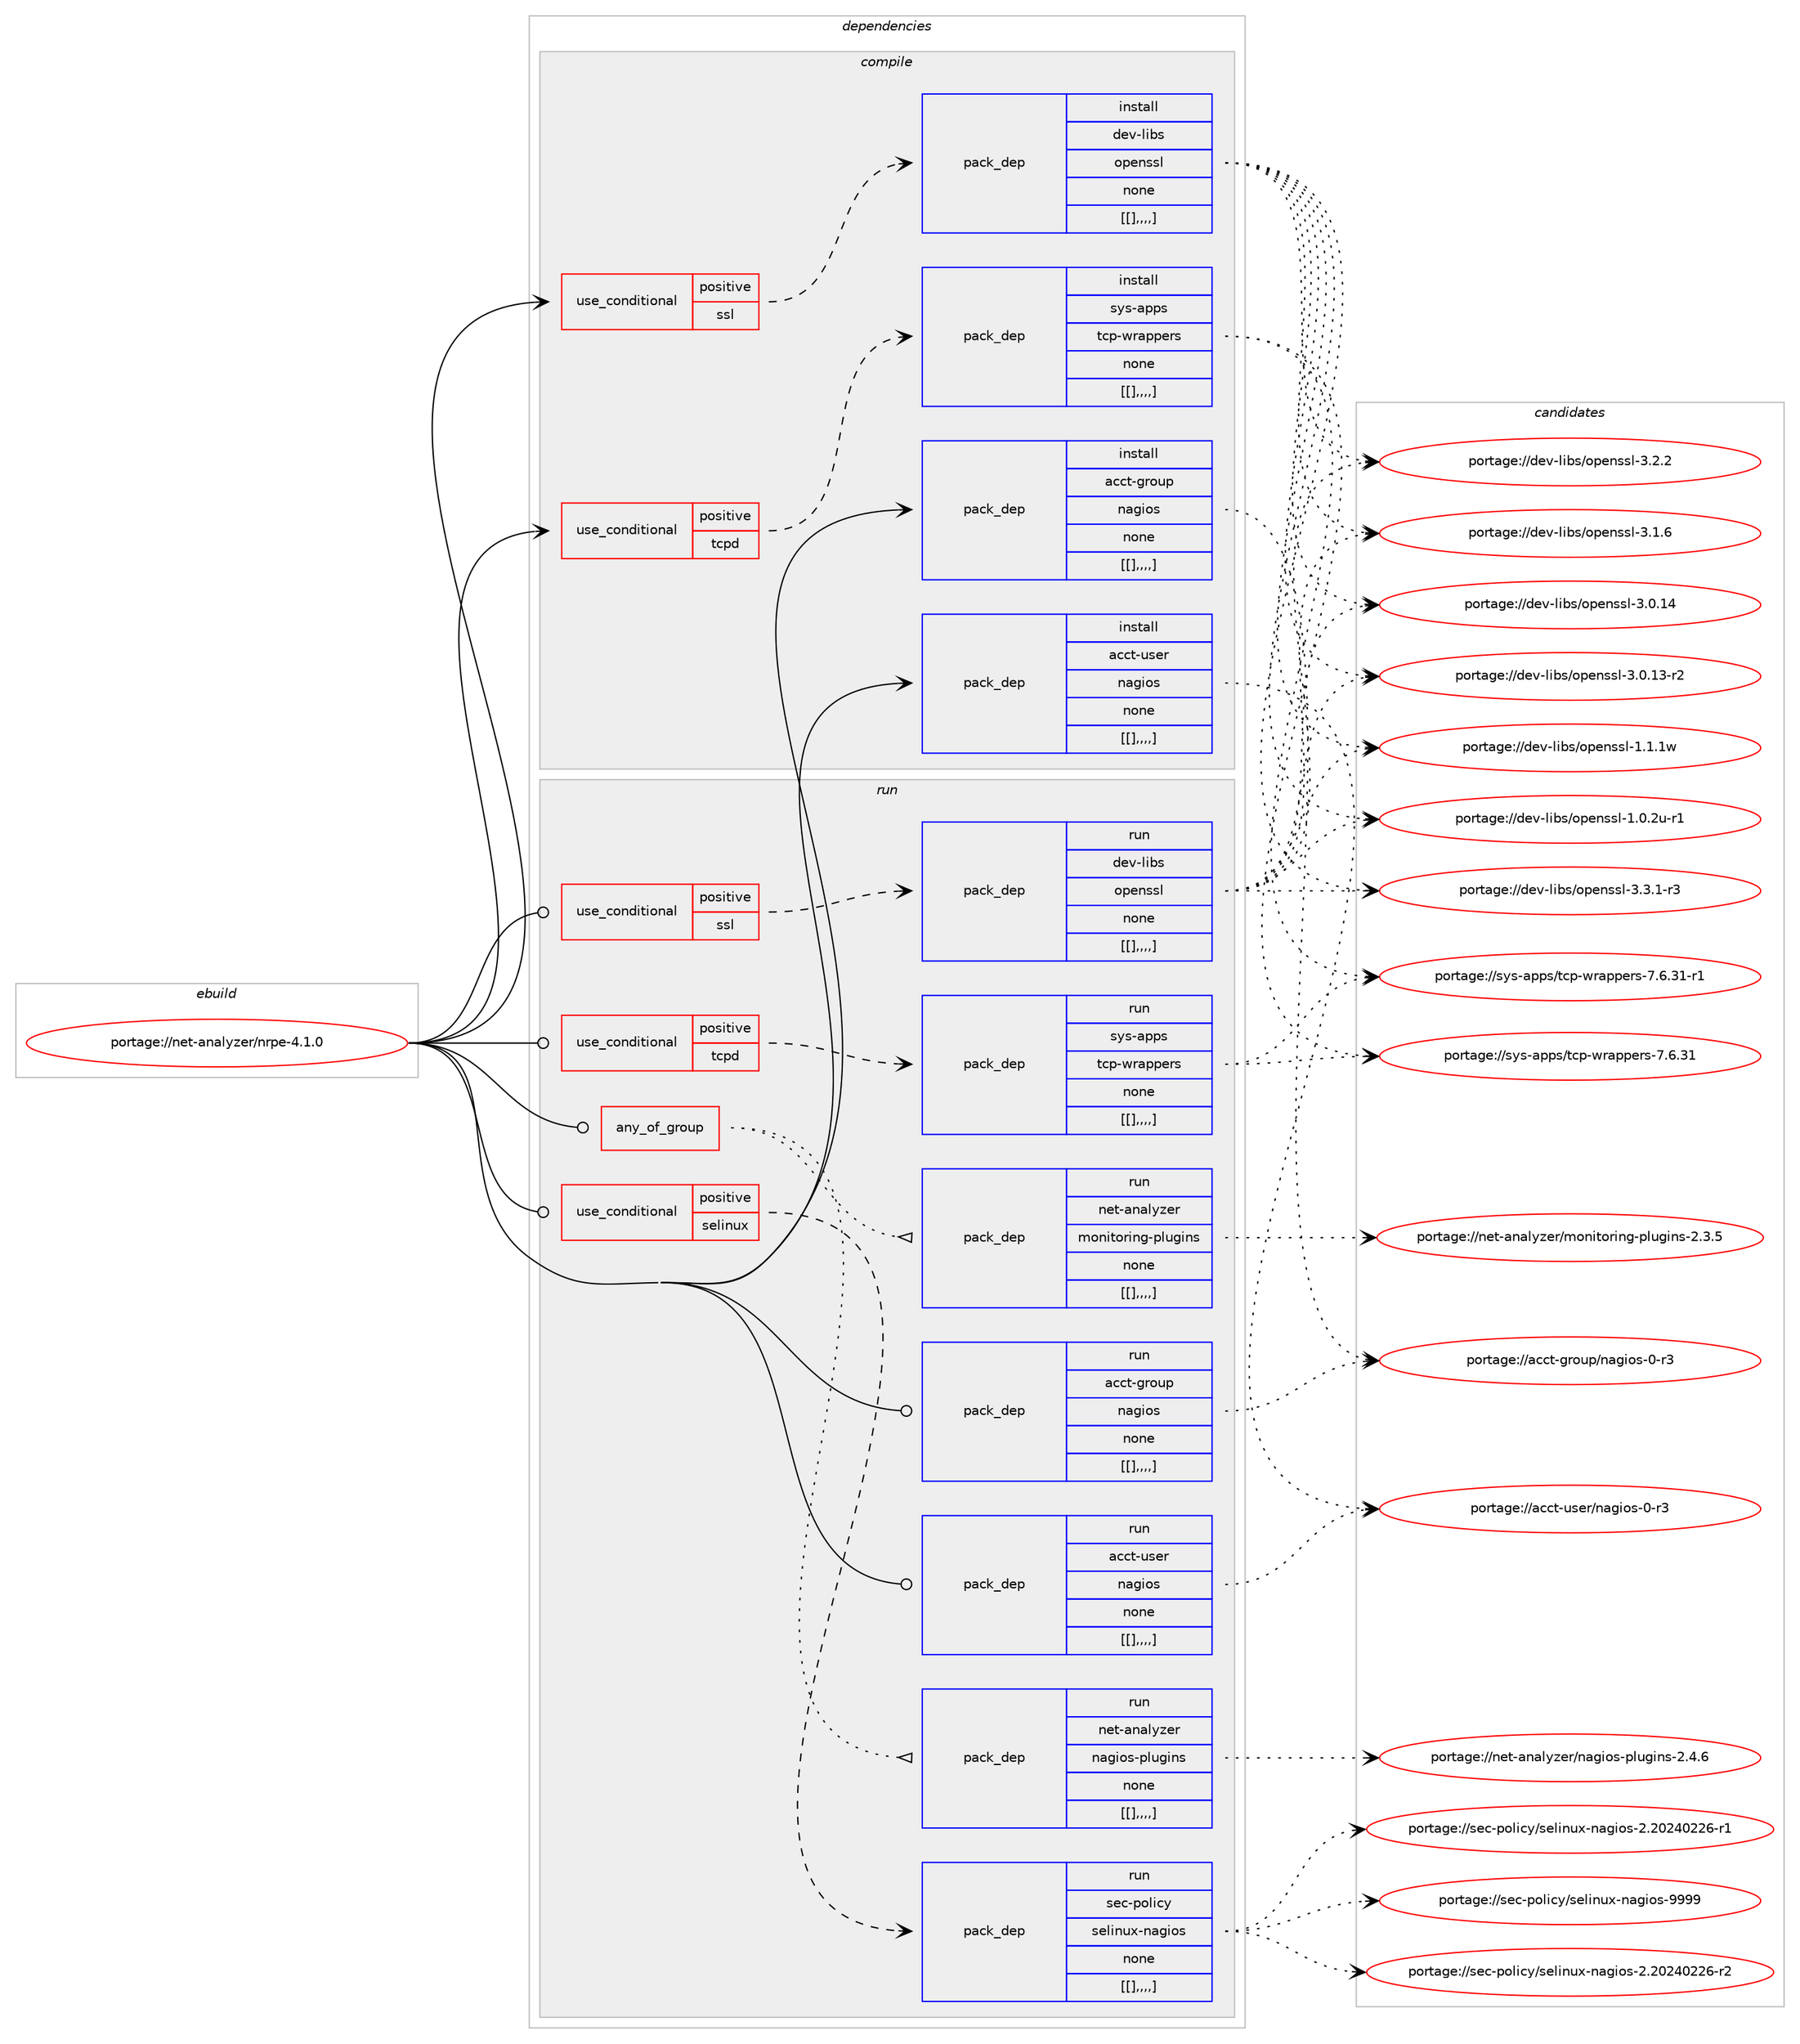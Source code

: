 digraph prolog {

# *************
# Graph options
# *************

newrank=true;
concentrate=true;
compound=true;
graph [rankdir=LR,fontname=Helvetica,fontsize=10,ranksep=1.5];#, ranksep=2.5, nodesep=0.2];
edge  [arrowhead=vee];
node  [fontname=Helvetica,fontsize=10];

# **********
# The ebuild
# **********

subgraph cluster_leftcol {
color=gray;
label=<<i>ebuild</i>>;
id [label="portage://net-analyzer/nrpe-4.1.0", color=red, width=4, href="../net-analyzer/nrpe-4.1.0.svg"];
}

# ****************
# The dependencies
# ****************

subgraph cluster_midcol {
color=gray;
label=<<i>dependencies</i>>;
subgraph cluster_compile {
fillcolor="#eeeeee";
style=filled;
label=<<i>compile</i>>;
subgraph cond92524 {
dependency359158 [label=<<TABLE BORDER="0" CELLBORDER="1" CELLSPACING="0" CELLPADDING="4"><TR><TD ROWSPAN="3" CELLPADDING="10">use_conditional</TD></TR><TR><TD>positive</TD></TR><TR><TD>ssl</TD></TR></TABLE>>, shape=none, color=red];
subgraph pack263887 {
dependency359159 [label=<<TABLE BORDER="0" CELLBORDER="1" CELLSPACING="0" CELLPADDING="4" WIDTH="220"><TR><TD ROWSPAN="6" CELLPADDING="30">pack_dep</TD></TR><TR><TD WIDTH="110">install</TD></TR><TR><TD>dev-libs</TD></TR><TR><TD>openssl</TD></TR><TR><TD>none</TD></TR><TR><TD>[[],,,,]</TD></TR></TABLE>>, shape=none, color=blue];
}
dependency359158:e -> dependency359159:w [weight=20,style="dashed",arrowhead="vee"];
}
id:e -> dependency359158:w [weight=20,style="solid",arrowhead="vee"];
subgraph cond92525 {
dependency359160 [label=<<TABLE BORDER="0" CELLBORDER="1" CELLSPACING="0" CELLPADDING="4"><TR><TD ROWSPAN="3" CELLPADDING="10">use_conditional</TD></TR><TR><TD>positive</TD></TR><TR><TD>tcpd</TD></TR></TABLE>>, shape=none, color=red];
subgraph pack263888 {
dependency359161 [label=<<TABLE BORDER="0" CELLBORDER="1" CELLSPACING="0" CELLPADDING="4" WIDTH="220"><TR><TD ROWSPAN="6" CELLPADDING="30">pack_dep</TD></TR><TR><TD WIDTH="110">install</TD></TR><TR><TD>sys-apps</TD></TR><TR><TD>tcp-wrappers</TD></TR><TR><TD>none</TD></TR><TR><TD>[[],,,,]</TD></TR></TABLE>>, shape=none, color=blue];
}
dependency359160:e -> dependency359161:w [weight=20,style="dashed",arrowhead="vee"];
}
id:e -> dependency359160:w [weight=20,style="solid",arrowhead="vee"];
subgraph pack263889 {
dependency359162 [label=<<TABLE BORDER="0" CELLBORDER="1" CELLSPACING="0" CELLPADDING="4" WIDTH="220"><TR><TD ROWSPAN="6" CELLPADDING="30">pack_dep</TD></TR><TR><TD WIDTH="110">install</TD></TR><TR><TD>acct-group</TD></TR><TR><TD>nagios</TD></TR><TR><TD>none</TD></TR><TR><TD>[[],,,,]</TD></TR></TABLE>>, shape=none, color=blue];
}
id:e -> dependency359162:w [weight=20,style="solid",arrowhead="vee"];
subgraph pack263890 {
dependency359163 [label=<<TABLE BORDER="0" CELLBORDER="1" CELLSPACING="0" CELLPADDING="4" WIDTH="220"><TR><TD ROWSPAN="6" CELLPADDING="30">pack_dep</TD></TR><TR><TD WIDTH="110">install</TD></TR><TR><TD>acct-user</TD></TR><TR><TD>nagios</TD></TR><TR><TD>none</TD></TR><TR><TD>[[],,,,]</TD></TR></TABLE>>, shape=none, color=blue];
}
id:e -> dependency359163:w [weight=20,style="solid",arrowhead="vee"];
}
subgraph cluster_compileandrun {
fillcolor="#eeeeee";
style=filled;
label=<<i>compile and run</i>>;
}
subgraph cluster_run {
fillcolor="#eeeeee";
style=filled;
label=<<i>run</i>>;
subgraph any2569 {
dependency359164 [label=<<TABLE BORDER="0" CELLBORDER="1" CELLSPACING="0" CELLPADDING="4"><TR><TD CELLPADDING="10">any_of_group</TD></TR></TABLE>>, shape=none, color=red];subgraph pack263891 {
dependency359165 [label=<<TABLE BORDER="0" CELLBORDER="1" CELLSPACING="0" CELLPADDING="4" WIDTH="220"><TR><TD ROWSPAN="6" CELLPADDING="30">pack_dep</TD></TR><TR><TD WIDTH="110">run</TD></TR><TR><TD>net-analyzer</TD></TR><TR><TD>nagios-plugins</TD></TR><TR><TD>none</TD></TR><TR><TD>[[],,,,]</TD></TR></TABLE>>, shape=none, color=blue];
}
dependency359164:e -> dependency359165:w [weight=20,style="dotted",arrowhead="oinv"];
subgraph pack263892 {
dependency359166 [label=<<TABLE BORDER="0" CELLBORDER="1" CELLSPACING="0" CELLPADDING="4" WIDTH="220"><TR><TD ROWSPAN="6" CELLPADDING="30">pack_dep</TD></TR><TR><TD WIDTH="110">run</TD></TR><TR><TD>net-analyzer</TD></TR><TR><TD>monitoring-plugins</TD></TR><TR><TD>none</TD></TR><TR><TD>[[],,,,]</TD></TR></TABLE>>, shape=none, color=blue];
}
dependency359164:e -> dependency359166:w [weight=20,style="dotted",arrowhead="oinv"];
}
id:e -> dependency359164:w [weight=20,style="solid",arrowhead="odot"];
subgraph cond92526 {
dependency359167 [label=<<TABLE BORDER="0" CELLBORDER="1" CELLSPACING="0" CELLPADDING="4"><TR><TD ROWSPAN="3" CELLPADDING="10">use_conditional</TD></TR><TR><TD>positive</TD></TR><TR><TD>selinux</TD></TR></TABLE>>, shape=none, color=red];
subgraph pack263893 {
dependency359168 [label=<<TABLE BORDER="0" CELLBORDER="1" CELLSPACING="0" CELLPADDING="4" WIDTH="220"><TR><TD ROWSPAN="6" CELLPADDING="30">pack_dep</TD></TR><TR><TD WIDTH="110">run</TD></TR><TR><TD>sec-policy</TD></TR><TR><TD>selinux-nagios</TD></TR><TR><TD>none</TD></TR><TR><TD>[[],,,,]</TD></TR></TABLE>>, shape=none, color=blue];
}
dependency359167:e -> dependency359168:w [weight=20,style="dashed",arrowhead="vee"];
}
id:e -> dependency359167:w [weight=20,style="solid",arrowhead="odot"];
subgraph cond92527 {
dependency359169 [label=<<TABLE BORDER="0" CELLBORDER="1" CELLSPACING="0" CELLPADDING="4"><TR><TD ROWSPAN="3" CELLPADDING="10">use_conditional</TD></TR><TR><TD>positive</TD></TR><TR><TD>ssl</TD></TR></TABLE>>, shape=none, color=red];
subgraph pack263894 {
dependency359170 [label=<<TABLE BORDER="0" CELLBORDER="1" CELLSPACING="0" CELLPADDING="4" WIDTH="220"><TR><TD ROWSPAN="6" CELLPADDING="30">pack_dep</TD></TR><TR><TD WIDTH="110">run</TD></TR><TR><TD>dev-libs</TD></TR><TR><TD>openssl</TD></TR><TR><TD>none</TD></TR><TR><TD>[[],,,,]</TD></TR></TABLE>>, shape=none, color=blue];
}
dependency359169:e -> dependency359170:w [weight=20,style="dashed",arrowhead="vee"];
}
id:e -> dependency359169:w [weight=20,style="solid",arrowhead="odot"];
subgraph cond92528 {
dependency359171 [label=<<TABLE BORDER="0" CELLBORDER="1" CELLSPACING="0" CELLPADDING="4"><TR><TD ROWSPAN="3" CELLPADDING="10">use_conditional</TD></TR><TR><TD>positive</TD></TR><TR><TD>tcpd</TD></TR></TABLE>>, shape=none, color=red];
subgraph pack263895 {
dependency359172 [label=<<TABLE BORDER="0" CELLBORDER="1" CELLSPACING="0" CELLPADDING="4" WIDTH="220"><TR><TD ROWSPAN="6" CELLPADDING="30">pack_dep</TD></TR><TR><TD WIDTH="110">run</TD></TR><TR><TD>sys-apps</TD></TR><TR><TD>tcp-wrappers</TD></TR><TR><TD>none</TD></TR><TR><TD>[[],,,,]</TD></TR></TABLE>>, shape=none, color=blue];
}
dependency359171:e -> dependency359172:w [weight=20,style="dashed",arrowhead="vee"];
}
id:e -> dependency359171:w [weight=20,style="solid",arrowhead="odot"];
subgraph pack263896 {
dependency359173 [label=<<TABLE BORDER="0" CELLBORDER="1" CELLSPACING="0" CELLPADDING="4" WIDTH="220"><TR><TD ROWSPAN="6" CELLPADDING="30">pack_dep</TD></TR><TR><TD WIDTH="110">run</TD></TR><TR><TD>acct-group</TD></TR><TR><TD>nagios</TD></TR><TR><TD>none</TD></TR><TR><TD>[[],,,,]</TD></TR></TABLE>>, shape=none, color=blue];
}
id:e -> dependency359173:w [weight=20,style="solid",arrowhead="odot"];
subgraph pack263897 {
dependency359174 [label=<<TABLE BORDER="0" CELLBORDER="1" CELLSPACING="0" CELLPADDING="4" WIDTH="220"><TR><TD ROWSPAN="6" CELLPADDING="30">pack_dep</TD></TR><TR><TD WIDTH="110">run</TD></TR><TR><TD>acct-user</TD></TR><TR><TD>nagios</TD></TR><TR><TD>none</TD></TR><TR><TD>[[],,,,]</TD></TR></TABLE>>, shape=none, color=blue];
}
id:e -> dependency359174:w [weight=20,style="solid",arrowhead="odot"];
}
}

# **************
# The candidates
# **************

subgraph cluster_choices {
rank=same;
color=gray;
label=<<i>candidates</i>>;

subgraph choice263887 {
color=black;
nodesep=1;
choice1001011184510810598115471111121011101151151084551465146494511451 [label="portage://dev-libs/openssl-3.3.1-r3", color=red, width=4,href="../dev-libs/openssl-3.3.1-r3.svg"];
choice100101118451081059811547111112101110115115108455146504650 [label="portage://dev-libs/openssl-3.2.2", color=red, width=4,href="../dev-libs/openssl-3.2.2.svg"];
choice100101118451081059811547111112101110115115108455146494654 [label="portage://dev-libs/openssl-3.1.6", color=red, width=4,href="../dev-libs/openssl-3.1.6.svg"];
choice10010111845108105981154711111210111011511510845514648464952 [label="portage://dev-libs/openssl-3.0.14", color=red, width=4,href="../dev-libs/openssl-3.0.14.svg"];
choice100101118451081059811547111112101110115115108455146484649514511450 [label="portage://dev-libs/openssl-3.0.13-r2", color=red, width=4,href="../dev-libs/openssl-3.0.13-r2.svg"];
choice100101118451081059811547111112101110115115108454946494649119 [label="portage://dev-libs/openssl-1.1.1w", color=red, width=4,href="../dev-libs/openssl-1.1.1w.svg"];
choice1001011184510810598115471111121011101151151084549464846501174511449 [label="portage://dev-libs/openssl-1.0.2u-r1", color=red, width=4,href="../dev-libs/openssl-1.0.2u-r1.svg"];
dependency359159:e -> choice1001011184510810598115471111121011101151151084551465146494511451:w [style=dotted,weight="100"];
dependency359159:e -> choice100101118451081059811547111112101110115115108455146504650:w [style=dotted,weight="100"];
dependency359159:e -> choice100101118451081059811547111112101110115115108455146494654:w [style=dotted,weight="100"];
dependency359159:e -> choice10010111845108105981154711111210111011511510845514648464952:w [style=dotted,weight="100"];
dependency359159:e -> choice100101118451081059811547111112101110115115108455146484649514511450:w [style=dotted,weight="100"];
dependency359159:e -> choice100101118451081059811547111112101110115115108454946494649119:w [style=dotted,weight="100"];
dependency359159:e -> choice1001011184510810598115471111121011101151151084549464846501174511449:w [style=dotted,weight="100"];
}
subgraph choice263888 {
color=black;
nodesep=1;
choice115121115459711211211547116991124511911497112112101114115455546544651494511449 [label="portage://sys-apps/tcp-wrappers-7.6.31-r1", color=red, width=4,href="../sys-apps/tcp-wrappers-7.6.31-r1.svg"];
choice11512111545971121121154711699112451191149711211210111411545554654465149 [label="portage://sys-apps/tcp-wrappers-7.6.31", color=red, width=4,href="../sys-apps/tcp-wrappers-7.6.31.svg"];
dependency359161:e -> choice115121115459711211211547116991124511911497112112101114115455546544651494511449:w [style=dotted,weight="100"];
dependency359161:e -> choice11512111545971121121154711699112451191149711211210111411545554654465149:w [style=dotted,weight="100"];
}
subgraph choice263889 {
color=black;
nodesep=1;
choice97999911645103114111117112471109710310511111545484511451 [label="portage://acct-group/nagios-0-r3", color=red, width=4,href="../acct-group/nagios-0-r3.svg"];
dependency359162:e -> choice97999911645103114111117112471109710310511111545484511451:w [style=dotted,weight="100"];
}
subgraph choice263890 {
color=black;
nodesep=1;
choice97999911645117115101114471109710310511111545484511451 [label="portage://acct-user/nagios-0-r3", color=red, width=4,href="../acct-user/nagios-0-r3.svg"];
dependency359163:e -> choice97999911645117115101114471109710310511111545484511451:w [style=dotted,weight="100"];
}
subgraph choice263891 {
color=black;
nodesep=1;
choice110101116459711097108121122101114471109710310511111545112108117103105110115455046524654 [label="portage://net-analyzer/nagios-plugins-2.4.6", color=red, width=4,href="../net-analyzer/nagios-plugins-2.4.6.svg"];
dependency359165:e -> choice110101116459711097108121122101114471109710310511111545112108117103105110115455046524654:w [style=dotted,weight="100"];
}
subgraph choice263892 {
color=black;
nodesep=1;
choice1101011164597110971081211221011144710911111010511611111410511010345112108117103105110115455046514653 [label="portage://net-analyzer/monitoring-plugins-2.3.5", color=red, width=4,href="../net-analyzer/monitoring-plugins-2.3.5.svg"];
dependency359166:e -> choice1101011164597110971081211221011144710911111010511611111410511010345112108117103105110115455046514653:w [style=dotted,weight="100"];
}
subgraph choice263893 {
color=black;
nodesep=1;
choice1151019945112111108105991214711510110810511011712045110971031051111154557575757 [label="portage://sec-policy/selinux-nagios-9999", color=red, width=4,href="../sec-policy/selinux-nagios-9999.svg"];
choice11510199451121111081059912147115101108105110117120451109710310511111545504650485052485050544511450 [label="portage://sec-policy/selinux-nagios-2.20240226-r2", color=red, width=4,href="../sec-policy/selinux-nagios-2.20240226-r2.svg"];
choice11510199451121111081059912147115101108105110117120451109710310511111545504650485052485050544511449 [label="portage://sec-policy/selinux-nagios-2.20240226-r1", color=red, width=4,href="../sec-policy/selinux-nagios-2.20240226-r1.svg"];
dependency359168:e -> choice1151019945112111108105991214711510110810511011712045110971031051111154557575757:w [style=dotted,weight="100"];
dependency359168:e -> choice11510199451121111081059912147115101108105110117120451109710310511111545504650485052485050544511450:w [style=dotted,weight="100"];
dependency359168:e -> choice11510199451121111081059912147115101108105110117120451109710310511111545504650485052485050544511449:w [style=dotted,weight="100"];
}
subgraph choice263894 {
color=black;
nodesep=1;
choice1001011184510810598115471111121011101151151084551465146494511451 [label="portage://dev-libs/openssl-3.3.1-r3", color=red, width=4,href="../dev-libs/openssl-3.3.1-r3.svg"];
choice100101118451081059811547111112101110115115108455146504650 [label="portage://dev-libs/openssl-3.2.2", color=red, width=4,href="../dev-libs/openssl-3.2.2.svg"];
choice100101118451081059811547111112101110115115108455146494654 [label="portage://dev-libs/openssl-3.1.6", color=red, width=4,href="../dev-libs/openssl-3.1.6.svg"];
choice10010111845108105981154711111210111011511510845514648464952 [label="portage://dev-libs/openssl-3.0.14", color=red, width=4,href="../dev-libs/openssl-3.0.14.svg"];
choice100101118451081059811547111112101110115115108455146484649514511450 [label="portage://dev-libs/openssl-3.0.13-r2", color=red, width=4,href="../dev-libs/openssl-3.0.13-r2.svg"];
choice100101118451081059811547111112101110115115108454946494649119 [label="portage://dev-libs/openssl-1.1.1w", color=red, width=4,href="../dev-libs/openssl-1.1.1w.svg"];
choice1001011184510810598115471111121011101151151084549464846501174511449 [label="portage://dev-libs/openssl-1.0.2u-r1", color=red, width=4,href="../dev-libs/openssl-1.0.2u-r1.svg"];
dependency359170:e -> choice1001011184510810598115471111121011101151151084551465146494511451:w [style=dotted,weight="100"];
dependency359170:e -> choice100101118451081059811547111112101110115115108455146504650:w [style=dotted,weight="100"];
dependency359170:e -> choice100101118451081059811547111112101110115115108455146494654:w [style=dotted,weight="100"];
dependency359170:e -> choice10010111845108105981154711111210111011511510845514648464952:w [style=dotted,weight="100"];
dependency359170:e -> choice100101118451081059811547111112101110115115108455146484649514511450:w [style=dotted,weight="100"];
dependency359170:e -> choice100101118451081059811547111112101110115115108454946494649119:w [style=dotted,weight="100"];
dependency359170:e -> choice1001011184510810598115471111121011101151151084549464846501174511449:w [style=dotted,weight="100"];
}
subgraph choice263895 {
color=black;
nodesep=1;
choice115121115459711211211547116991124511911497112112101114115455546544651494511449 [label="portage://sys-apps/tcp-wrappers-7.6.31-r1", color=red, width=4,href="../sys-apps/tcp-wrappers-7.6.31-r1.svg"];
choice11512111545971121121154711699112451191149711211210111411545554654465149 [label="portage://sys-apps/tcp-wrappers-7.6.31", color=red, width=4,href="../sys-apps/tcp-wrappers-7.6.31.svg"];
dependency359172:e -> choice115121115459711211211547116991124511911497112112101114115455546544651494511449:w [style=dotted,weight="100"];
dependency359172:e -> choice11512111545971121121154711699112451191149711211210111411545554654465149:w [style=dotted,weight="100"];
}
subgraph choice263896 {
color=black;
nodesep=1;
choice97999911645103114111117112471109710310511111545484511451 [label="portage://acct-group/nagios-0-r3", color=red, width=4,href="../acct-group/nagios-0-r3.svg"];
dependency359173:e -> choice97999911645103114111117112471109710310511111545484511451:w [style=dotted,weight="100"];
}
subgraph choice263897 {
color=black;
nodesep=1;
choice97999911645117115101114471109710310511111545484511451 [label="portage://acct-user/nagios-0-r3", color=red, width=4,href="../acct-user/nagios-0-r3.svg"];
dependency359174:e -> choice97999911645117115101114471109710310511111545484511451:w [style=dotted,weight="100"];
}
}

}
